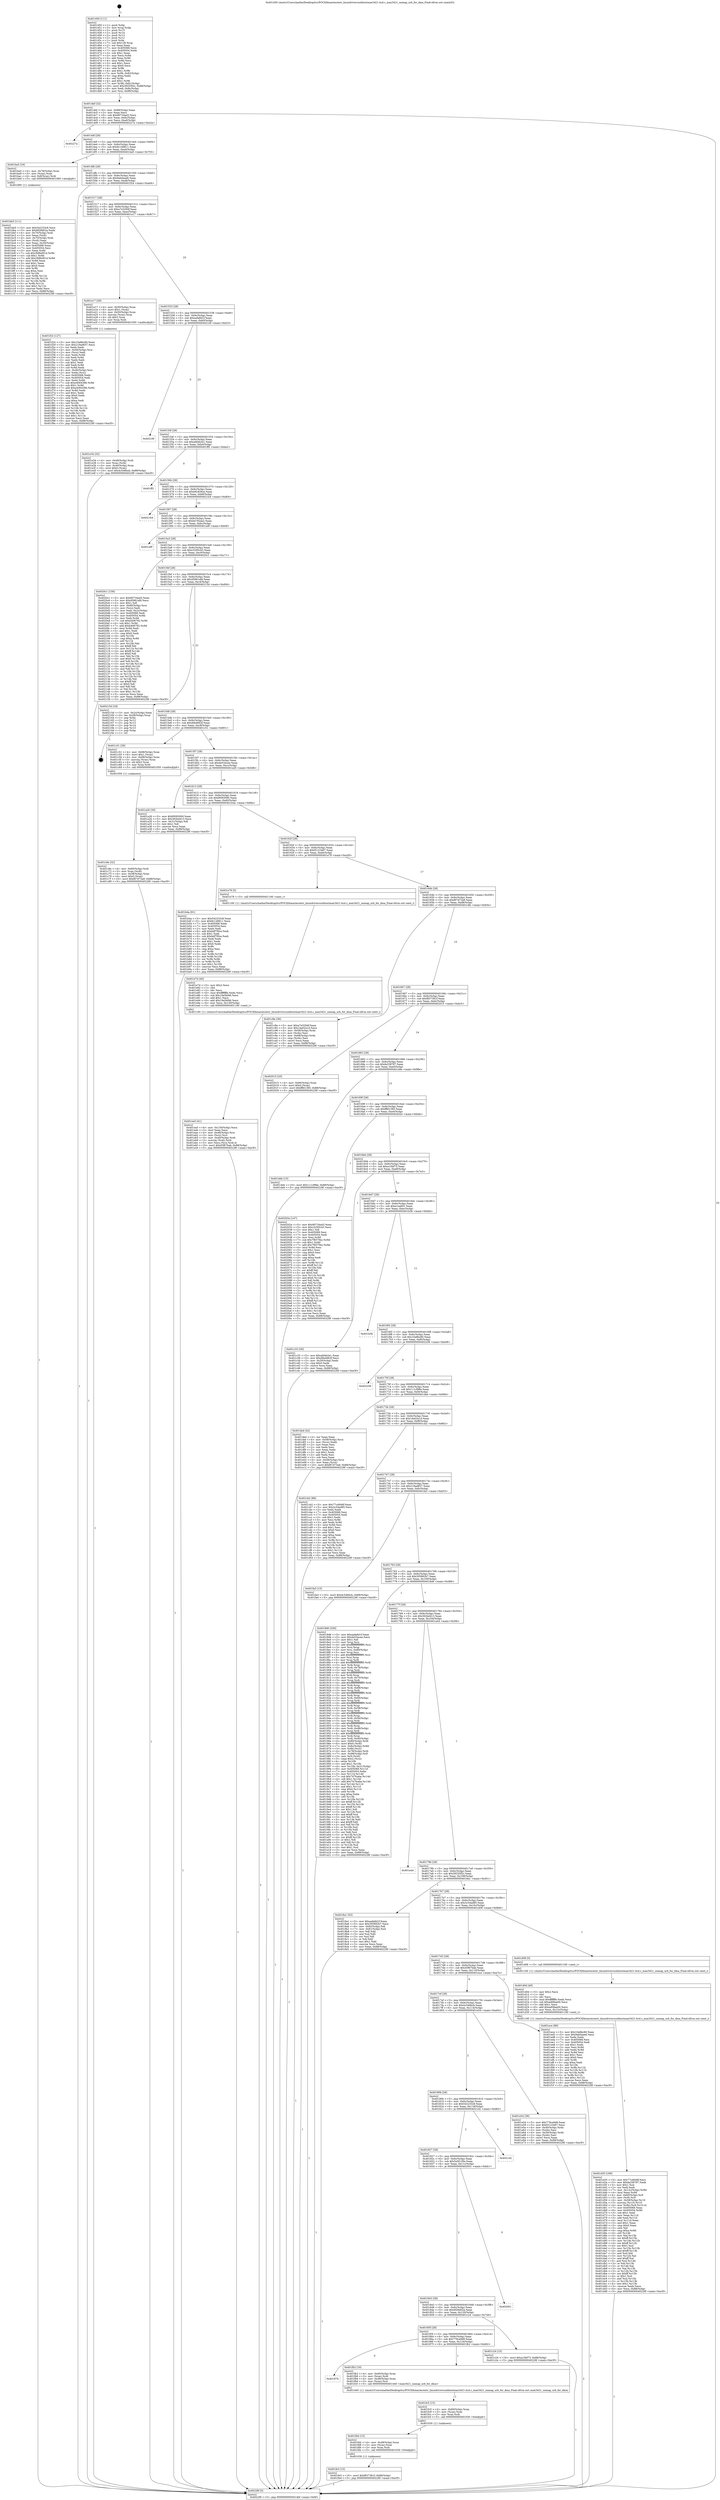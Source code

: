 digraph "0x401450" {
  label = "0x401450 (/mnt/c/Users/mathe/Desktop/tcc/POCII/binaries/extr_linuxdriversusbhostmax3421-hcd.c_max3421_unmap_urb_for_dma_Final-ollvm.out::main(0))"
  labelloc = "t"
  node[shape=record]

  Entry [label="",width=0.3,height=0.3,shape=circle,fillcolor=black,style=filled]
  "0x4014bf" [label="{
     0x4014bf [32]\l
     | [instrs]\l
     &nbsp;&nbsp;0x4014bf \<+6\>: mov -0x88(%rbp),%eax\l
     &nbsp;&nbsp;0x4014c5 \<+2\>: mov %eax,%ecx\l
     &nbsp;&nbsp;0x4014c7 \<+6\>: sub $0x80734ad3,%ecx\l
     &nbsp;&nbsp;0x4014cd \<+6\>: mov %eax,-0x9c(%rbp)\l
     &nbsp;&nbsp;0x4014d3 \<+6\>: mov %ecx,-0xa0(%rbp)\l
     &nbsp;&nbsp;0x4014d9 \<+6\>: je 000000000040227a \<main+0xe2a\>\l
  }"]
  "0x40227a" [label="{
     0x40227a\l
  }", style=dashed]
  "0x4014df" [label="{
     0x4014df [28]\l
     | [instrs]\l
     &nbsp;&nbsp;0x4014df \<+5\>: jmp 00000000004014e4 \<main+0x94\>\l
     &nbsp;&nbsp;0x4014e4 \<+6\>: mov -0x9c(%rbp),%eax\l
     &nbsp;&nbsp;0x4014ea \<+5\>: sub $0x8c148811,%eax\l
     &nbsp;&nbsp;0x4014ef \<+6\>: mov %eax,-0xa4(%rbp)\l
     &nbsp;&nbsp;0x4014f5 \<+6\>: je 0000000000401ba5 \<main+0x755\>\l
  }"]
  Exit [label="",width=0.3,height=0.3,shape=circle,fillcolor=black,style=filled,peripheries=2]
  "0x401ba5" [label="{
     0x401ba5 [16]\l
     | [instrs]\l
     &nbsp;&nbsp;0x401ba5 \<+4\>: mov -0x78(%rbp),%rax\l
     &nbsp;&nbsp;0x401ba9 \<+3\>: mov (%rax),%rax\l
     &nbsp;&nbsp;0x401bac \<+4\>: mov 0x8(%rax),%rdi\l
     &nbsp;&nbsp;0x401bb0 \<+5\>: call 0000000000401060 \<atoi@plt\>\l
     | [calls]\l
     &nbsp;&nbsp;0x401060 \{1\} (unknown)\l
  }"]
  "0x4014fb" [label="{
     0x4014fb [28]\l
     | [instrs]\l
     &nbsp;&nbsp;0x4014fb \<+5\>: jmp 0000000000401500 \<main+0xb0\>\l
     &nbsp;&nbsp;0x401500 \<+6\>: mov -0x9c(%rbp),%eax\l
     &nbsp;&nbsp;0x401506 \<+5\>: sub $0x9ab0aae6,%eax\l
     &nbsp;&nbsp;0x40150b \<+6\>: mov %eax,-0xa8(%rbp)\l
     &nbsp;&nbsp;0x401511 \<+6\>: je 0000000000401f24 \<main+0xad4\>\l
  }"]
  "0x401fe3" [label="{
     0x401fe3 [15]\l
     | [instrs]\l
     &nbsp;&nbsp;0x401fe3 \<+10\>: movl $0xf837381f,-0x88(%rbp)\l
     &nbsp;&nbsp;0x401fed \<+5\>: jmp 000000000040228f \<main+0xe3f\>\l
  }"]
  "0x401f24" [label="{
     0x401f24 [127]\l
     | [instrs]\l
     &nbsp;&nbsp;0x401f24 \<+5\>: mov $0x10a8bc80,%eax\l
     &nbsp;&nbsp;0x401f29 \<+5\>: mov $0x219ad657,%ecx\l
     &nbsp;&nbsp;0x401f2e \<+2\>: xor %edx,%edx\l
     &nbsp;&nbsp;0x401f30 \<+4\>: mov -0x40(%rbp),%rsi\l
     &nbsp;&nbsp;0x401f34 \<+2\>: mov (%rsi),%edi\l
     &nbsp;&nbsp;0x401f36 \<+3\>: mov %edx,%r8d\l
     &nbsp;&nbsp;0x401f39 \<+3\>: sub %edi,%r8d\l
     &nbsp;&nbsp;0x401f3c \<+2\>: mov %edx,%edi\l
     &nbsp;&nbsp;0x401f3e \<+3\>: sub $0x1,%edi\l
     &nbsp;&nbsp;0x401f41 \<+3\>: add %edi,%r8d\l
     &nbsp;&nbsp;0x401f44 \<+3\>: sub %r8d,%edx\l
     &nbsp;&nbsp;0x401f47 \<+4\>: mov -0x40(%rbp),%rsi\l
     &nbsp;&nbsp;0x401f4b \<+2\>: mov %edx,(%rsi)\l
     &nbsp;&nbsp;0x401f4d \<+7\>: mov 0x405068,%edx\l
     &nbsp;&nbsp;0x401f54 \<+7\>: mov 0x405054,%edi\l
     &nbsp;&nbsp;0x401f5b \<+3\>: mov %edx,%r8d\l
     &nbsp;&nbsp;0x401f5e \<+7\>: sub $0xe4064386,%r8d\l
     &nbsp;&nbsp;0x401f65 \<+4\>: sub $0x1,%r8d\l
     &nbsp;&nbsp;0x401f69 \<+7\>: add $0xe4064386,%r8d\l
     &nbsp;&nbsp;0x401f70 \<+4\>: imul %r8d,%edx\l
     &nbsp;&nbsp;0x401f74 \<+3\>: and $0x1,%edx\l
     &nbsp;&nbsp;0x401f77 \<+3\>: cmp $0x0,%edx\l
     &nbsp;&nbsp;0x401f7a \<+4\>: sete %r9b\l
     &nbsp;&nbsp;0x401f7e \<+3\>: cmp $0xa,%edi\l
     &nbsp;&nbsp;0x401f81 \<+4\>: setl %r10b\l
     &nbsp;&nbsp;0x401f85 \<+3\>: mov %r9b,%r11b\l
     &nbsp;&nbsp;0x401f88 \<+3\>: and %r10b,%r11b\l
     &nbsp;&nbsp;0x401f8b \<+3\>: xor %r10b,%r9b\l
     &nbsp;&nbsp;0x401f8e \<+3\>: or %r9b,%r11b\l
     &nbsp;&nbsp;0x401f91 \<+4\>: test $0x1,%r11b\l
     &nbsp;&nbsp;0x401f95 \<+3\>: cmovne %ecx,%eax\l
     &nbsp;&nbsp;0x401f98 \<+6\>: mov %eax,-0x88(%rbp)\l
     &nbsp;&nbsp;0x401f9e \<+5\>: jmp 000000000040228f \<main+0xe3f\>\l
  }"]
  "0x401517" [label="{
     0x401517 [28]\l
     | [instrs]\l
     &nbsp;&nbsp;0x401517 \<+5\>: jmp 000000000040151c \<main+0xcc\>\l
     &nbsp;&nbsp;0x40151c \<+6\>: mov -0x9c(%rbp),%eax\l
     &nbsp;&nbsp;0x401522 \<+5\>: sub $0xa7e3294f,%eax\l
     &nbsp;&nbsp;0x401527 \<+6\>: mov %eax,-0xac(%rbp)\l
     &nbsp;&nbsp;0x40152d \<+6\>: je 0000000000401e17 \<main+0x9c7\>\l
  }"]
  "0x401fd4" [label="{
     0x401fd4 [15]\l
     | [instrs]\l
     &nbsp;&nbsp;0x401fd4 \<+4\>: mov -0x48(%rbp),%rax\l
     &nbsp;&nbsp;0x401fd8 \<+3\>: mov (%rax),%rax\l
     &nbsp;&nbsp;0x401fdb \<+3\>: mov %rax,%rdi\l
     &nbsp;&nbsp;0x401fde \<+5\>: call 0000000000401030 \<free@plt\>\l
     | [calls]\l
     &nbsp;&nbsp;0x401030 \{1\} (unknown)\l
  }"]
  "0x401e17" [label="{
     0x401e17 [29]\l
     | [instrs]\l
     &nbsp;&nbsp;0x401e17 \<+4\>: mov -0x50(%rbp),%rax\l
     &nbsp;&nbsp;0x401e1b \<+6\>: movl $0x1,(%rax)\l
     &nbsp;&nbsp;0x401e21 \<+4\>: mov -0x50(%rbp),%rax\l
     &nbsp;&nbsp;0x401e25 \<+3\>: movslq (%rax),%rax\l
     &nbsp;&nbsp;0x401e28 \<+4\>: shl $0x2,%rax\l
     &nbsp;&nbsp;0x401e2c \<+3\>: mov %rax,%rdi\l
     &nbsp;&nbsp;0x401e2f \<+5\>: call 0000000000401050 \<malloc@plt\>\l
     | [calls]\l
     &nbsp;&nbsp;0x401050 \{1\} (unknown)\l
  }"]
  "0x401533" [label="{
     0x401533 [28]\l
     | [instrs]\l
     &nbsp;&nbsp;0x401533 \<+5\>: jmp 0000000000401538 \<main+0xe8\>\l
     &nbsp;&nbsp;0x401538 \<+6\>: mov -0x9c(%rbp),%eax\l
     &nbsp;&nbsp;0x40153e \<+5\>: sub $0xaafa8d1f,%eax\l
     &nbsp;&nbsp;0x401543 \<+6\>: mov %eax,-0xb0(%rbp)\l
     &nbsp;&nbsp;0x401549 \<+6\>: je 000000000040216f \<main+0xd1f\>\l
  }"]
  "0x401fc5" [label="{
     0x401fc5 [15]\l
     | [instrs]\l
     &nbsp;&nbsp;0x401fc5 \<+4\>: mov -0x60(%rbp),%rax\l
     &nbsp;&nbsp;0x401fc9 \<+3\>: mov (%rax),%rax\l
     &nbsp;&nbsp;0x401fcc \<+3\>: mov %rax,%rdi\l
     &nbsp;&nbsp;0x401fcf \<+5\>: call 0000000000401030 \<free@plt\>\l
     | [calls]\l
     &nbsp;&nbsp;0x401030 \{1\} (unknown)\l
  }"]
  "0x40216f" [label="{
     0x40216f\l
  }", style=dashed]
  "0x40154f" [label="{
     0x40154f [28]\l
     | [instrs]\l
     &nbsp;&nbsp;0x40154f \<+5\>: jmp 0000000000401554 \<main+0x104\>\l
     &nbsp;&nbsp;0x401554 \<+6\>: mov -0x9c(%rbp),%eax\l
     &nbsp;&nbsp;0x40155a \<+5\>: sub $0xafd4b2e1,%eax\l
     &nbsp;&nbsp;0x40155f \<+6\>: mov %eax,-0xb4(%rbp)\l
     &nbsp;&nbsp;0x401565 \<+6\>: je 0000000000401ff2 \<main+0xba2\>\l
  }"]
  "0x40187b" [label="{
     0x40187b\l
  }", style=dashed]
  "0x401ff2" [label="{
     0x401ff2\l
  }", style=dashed]
  "0x40156b" [label="{
     0x40156b [28]\l
     | [instrs]\l
     &nbsp;&nbsp;0x40156b \<+5\>: jmp 0000000000401570 \<main+0x120\>\l
     &nbsp;&nbsp;0x401570 \<+6\>: mov -0x9c(%rbp),%eax\l
     &nbsp;&nbsp;0x401576 \<+5\>: sub $0xb6c826ce,%eax\l
     &nbsp;&nbsp;0x40157b \<+6\>: mov %eax,-0xb8(%rbp)\l
     &nbsp;&nbsp;0x401581 \<+6\>: je 00000000004021b4 \<main+0xd64\>\l
  }"]
  "0x401fb2" [label="{
     0x401fb2 [19]\l
     | [instrs]\l
     &nbsp;&nbsp;0x401fb2 \<+4\>: mov -0x60(%rbp),%rax\l
     &nbsp;&nbsp;0x401fb6 \<+3\>: mov (%rax),%rdi\l
     &nbsp;&nbsp;0x401fb9 \<+4\>: mov -0x48(%rbp),%rax\l
     &nbsp;&nbsp;0x401fbd \<+3\>: mov (%rax),%rsi\l
     &nbsp;&nbsp;0x401fc0 \<+5\>: call 0000000000401440 \<max3421_unmap_urb_for_dma\>\l
     | [calls]\l
     &nbsp;&nbsp;0x401440 \{1\} (/mnt/c/Users/mathe/Desktop/tcc/POCII/binaries/extr_linuxdriversusbhostmax3421-hcd.c_max3421_unmap_urb_for_dma_Final-ollvm.out::max3421_unmap_urb_for_dma)\l
  }"]
  "0x4021b4" [label="{
     0x4021b4\l
  }", style=dashed]
  "0x401587" [label="{
     0x401587 [28]\l
     | [instrs]\l
     &nbsp;&nbsp;0x401587 \<+5\>: jmp 000000000040158c \<main+0x13c\>\l
     &nbsp;&nbsp;0x40158c \<+6\>: mov -0x9c(%rbp),%eax\l
     &nbsp;&nbsp;0x401592 \<+5\>: sub $0xbe792ae2,%eax\l
     &nbsp;&nbsp;0x401597 \<+6\>: mov %eax,-0xbc(%rbp)\l
     &nbsp;&nbsp;0x40159d \<+6\>: je 0000000000401a9f \<main+0x64f\>\l
  }"]
  "0x401ea5" [label="{
     0x401ea5 [41]\l
     | [instrs]\l
     &nbsp;&nbsp;0x401ea5 \<+6\>: mov -0x130(%rbp),%ecx\l
     &nbsp;&nbsp;0x401eab \<+3\>: imul %eax,%ecx\l
     &nbsp;&nbsp;0x401eae \<+4\>: mov -0x48(%rbp),%rsi\l
     &nbsp;&nbsp;0x401eb2 \<+3\>: mov (%rsi),%rsi\l
     &nbsp;&nbsp;0x401eb5 \<+4\>: mov -0x40(%rbp),%rdi\l
     &nbsp;&nbsp;0x401eb9 \<+3\>: movslq (%rdi),%rdi\l
     &nbsp;&nbsp;0x401ebc \<+3\>: mov %ecx,(%rsi,%rdi,4)\l
     &nbsp;&nbsp;0x401ebf \<+10\>: movl $0x45f67bab,-0x88(%rbp)\l
     &nbsp;&nbsp;0x401ec9 \<+5\>: jmp 000000000040228f \<main+0xe3f\>\l
  }"]
  "0x401a9f" [label="{
     0x401a9f\l
  }", style=dashed]
  "0x4015a3" [label="{
     0x4015a3 [28]\l
     | [instrs]\l
     &nbsp;&nbsp;0x4015a3 \<+5\>: jmp 00000000004015a8 \<main+0x158\>\l
     &nbsp;&nbsp;0x4015a8 \<+6\>: mov -0x9c(%rbp),%eax\l
     &nbsp;&nbsp;0x4015ae \<+5\>: sub $0xc5295c43,%eax\l
     &nbsp;&nbsp;0x4015b3 \<+6\>: mov %eax,-0xc0(%rbp)\l
     &nbsp;&nbsp;0x4015b9 \<+6\>: je 00000000004020c1 \<main+0xc71\>\l
  }"]
  "0x401e7d" [label="{
     0x401e7d [40]\l
     | [instrs]\l
     &nbsp;&nbsp;0x401e7d \<+5\>: mov $0x2,%ecx\l
     &nbsp;&nbsp;0x401e82 \<+1\>: cltd\l
     &nbsp;&nbsp;0x401e83 \<+2\>: idiv %ecx\l
     &nbsp;&nbsp;0x401e85 \<+6\>: imul $0xfffffffe,%edx,%ecx\l
     &nbsp;&nbsp;0x401e8b \<+6\>: sub $0x19a5bf46,%ecx\l
     &nbsp;&nbsp;0x401e91 \<+3\>: add $0x1,%ecx\l
     &nbsp;&nbsp;0x401e94 \<+6\>: add $0x19a5bf46,%ecx\l
     &nbsp;&nbsp;0x401e9a \<+6\>: mov %ecx,-0x130(%rbp)\l
     &nbsp;&nbsp;0x401ea0 \<+5\>: call 0000000000401160 \<next_i\>\l
     | [calls]\l
     &nbsp;&nbsp;0x401160 \{1\} (/mnt/c/Users/mathe/Desktop/tcc/POCII/binaries/extr_linuxdriversusbhostmax3421-hcd.c_max3421_unmap_urb_for_dma_Final-ollvm.out::next_i)\l
  }"]
  "0x4020c1" [label="{
     0x4020c1 [156]\l
     | [instrs]\l
     &nbsp;&nbsp;0x4020c1 \<+5\>: mov $0x80734ad3,%eax\l
     &nbsp;&nbsp;0x4020c6 \<+5\>: mov $0xd5961afd,%ecx\l
     &nbsp;&nbsp;0x4020cb \<+2\>: mov $0x1,%dl\l
     &nbsp;&nbsp;0x4020cd \<+4\>: mov -0x80(%rbp),%rsi\l
     &nbsp;&nbsp;0x4020d1 \<+2\>: mov (%rsi),%edi\l
     &nbsp;&nbsp;0x4020d3 \<+3\>: mov %edi,-0x2c(%rbp)\l
     &nbsp;&nbsp;0x4020d6 \<+7\>: mov 0x405068,%edi\l
     &nbsp;&nbsp;0x4020dd \<+8\>: mov 0x405054,%r8d\l
     &nbsp;&nbsp;0x4020e5 \<+3\>: mov %edi,%r9d\l
     &nbsp;&nbsp;0x4020e8 \<+7\>: sub $0xb406792,%r9d\l
     &nbsp;&nbsp;0x4020ef \<+4\>: sub $0x1,%r9d\l
     &nbsp;&nbsp;0x4020f3 \<+7\>: add $0xb406792,%r9d\l
     &nbsp;&nbsp;0x4020fa \<+4\>: imul %r9d,%edi\l
     &nbsp;&nbsp;0x4020fe \<+3\>: and $0x1,%edi\l
     &nbsp;&nbsp;0x402101 \<+3\>: cmp $0x0,%edi\l
     &nbsp;&nbsp;0x402104 \<+4\>: sete %r10b\l
     &nbsp;&nbsp;0x402108 \<+4\>: cmp $0xa,%r8d\l
     &nbsp;&nbsp;0x40210c \<+4\>: setl %r11b\l
     &nbsp;&nbsp;0x402110 \<+3\>: mov %r10b,%bl\l
     &nbsp;&nbsp;0x402113 \<+3\>: xor $0xff,%bl\l
     &nbsp;&nbsp;0x402116 \<+3\>: mov %r11b,%r14b\l
     &nbsp;&nbsp;0x402119 \<+4\>: xor $0xff,%r14b\l
     &nbsp;&nbsp;0x40211d \<+3\>: xor $0x0,%dl\l
     &nbsp;&nbsp;0x402120 \<+3\>: mov %bl,%r15b\l
     &nbsp;&nbsp;0x402123 \<+4\>: and $0x0,%r15b\l
     &nbsp;&nbsp;0x402127 \<+3\>: and %dl,%r10b\l
     &nbsp;&nbsp;0x40212a \<+3\>: mov %r14b,%r12b\l
     &nbsp;&nbsp;0x40212d \<+4\>: and $0x0,%r12b\l
     &nbsp;&nbsp;0x402131 \<+3\>: and %dl,%r11b\l
     &nbsp;&nbsp;0x402134 \<+3\>: or %r10b,%r15b\l
     &nbsp;&nbsp;0x402137 \<+3\>: or %r11b,%r12b\l
     &nbsp;&nbsp;0x40213a \<+3\>: xor %r12b,%r15b\l
     &nbsp;&nbsp;0x40213d \<+3\>: or %r14b,%bl\l
     &nbsp;&nbsp;0x402140 \<+3\>: xor $0xff,%bl\l
     &nbsp;&nbsp;0x402143 \<+3\>: or $0x0,%dl\l
     &nbsp;&nbsp;0x402146 \<+2\>: and %dl,%bl\l
     &nbsp;&nbsp;0x402148 \<+3\>: or %bl,%r15b\l
     &nbsp;&nbsp;0x40214b \<+4\>: test $0x1,%r15b\l
     &nbsp;&nbsp;0x40214f \<+3\>: cmovne %ecx,%eax\l
     &nbsp;&nbsp;0x402152 \<+6\>: mov %eax,-0x88(%rbp)\l
     &nbsp;&nbsp;0x402158 \<+5\>: jmp 000000000040228f \<main+0xe3f\>\l
  }"]
  "0x4015bf" [label="{
     0x4015bf [28]\l
     | [instrs]\l
     &nbsp;&nbsp;0x4015bf \<+5\>: jmp 00000000004015c4 \<main+0x174\>\l
     &nbsp;&nbsp;0x4015c4 \<+6\>: mov -0x9c(%rbp),%eax\l
     &nbsp;&nbsp;0x4015ca \<+5\>: sub $0xd5961afd,%eax\l
     &nbsp;&nbsp;0x4015cf \<+6\>: mov %eax,-0xc4(%rbp)\l
     &nbsp;&nbsp;0x4015d5 \<+6\>: je 000000000040215d \<main+0xd0d\>\l
  }"]
  "0x401e34" [label="{
     0x401e34 [32]\l
     | [instrs]\l
     &nbsp;&nbsp;0x401e34 \<+4\>: mov -0x48(%rbp),%rdi\l
     &nbsp;&nbsp;0x401e38 \<+3\>: mov %rax,(%rdi)\l
     &nbsp;&nbsp;0x401e3b \<+4\>: mov -0x40(%rbp),%rax\l
     &nbsp;&nbsp;0x401e3f \<+6\>: movl $0x0,(%rax)\l
     &nbsp;&nbsp;0x401e45 \<+10\>: movl $0x4c546bcb,-0x88(%rbp)\l
     &nbsp;&nbsp;0x401e4f \<+5\>: jmp 000000000040228f \<main+0xe3f\>\l
  }"]
  "0x40215d" [label="{
     0x40215d [18]\l
     | [instrs]\l
     &nbsp;&nbsp;0x40215d \<+3\>: mov -0x2c(%rbp),%eax\l
     &nbsp;&nbsp;0x402160 \<+4\>: lea -0x28(%rbp),%rsp\l
     &nbsp;&nbsp;0x402164 \<+1\>: pop %rbx\l
     &nbsp;&nbsp;0x402165 \<+2\>: pop %r12\l
     &nbsp;&nbsp;0x402167 \<+2\>: pop %r13\l
     &nbsp;&nbsp;0x402169 \<+2\>: pop %r14\l
     &nbsp;&nbsp;0x40216b \<+2\>: pop %r15\l
     &nbsp;&nbsp;0x40216d \<+1\>: pop %rbp\l
     &nbsp;&nbsp;0x40216e \<+1\>: ret\l
  }"]
  "0x4015db" [label="{
     0x4015db [28]\l
     | [instrs]\l
     &nbsp;&nbsp;0x4015db \<+5\>: jmp 00000000004015e0 \<main+0x190\>\l
     &nbsp;&nbsp;0x4015e0 \<+6\>: mov -0x9c(%rbp),%eax\l
     &nbsp;&nbsp;0x4015e6 \<+5\>: sub $0xd9e4662f,%eax\l
     &nbsp;&nbsp;0x4015eb \<+6\>: mov %eax,-0xc8(%rbp)\l
     &nbsp;&nbsp;0x4015f1 \<+6\>: je 0000000000401c51 \<main+0x801\>\l
  }"]
  "0x401d35" [label="{
     0x401d35 [169]\l
     | [instrs]\l
     &nbsp;&nbsp;0x401d35 \<+5\>: mov $0x77cd948f,%ecx\l
     &nbsp;&nbsp;0x401d3a \<+5\>: mov $0xfa258787,%edx\l
     &nbsp;&nbsp;0x401d3f \<+3\>: mov $0x1,%sil\l
     &nbsp;&nbsp;0x401d42 \<+2\>: xor %edi,%edi\l
     &nbsp;&nbsp;0x401d44 \<+7\>: mov -0x12c(%rbp),%r8d\l
     &nbsp;&nbsp;0x401d4b \<+4\>: imul %eax,%r8d\l
     &nbsp;&nbsp;0x401d4f \<+4\>: mov -0x60(%rbp),%r9\l
     &nbsp;&nbsp;0x401d53 \<+3\>: mov (%r9),%r9\l
     &nbsp;&nbsp;0x401d56 \<+4\>: mov -0x58(%rbp),%r10\l
     &nbsp;&nbsp;0x401d5a \<+3\>: movslq (%r10),%r10\l
     &nbsp;&nbsp;0x401d5d \<+4\>: mov %r8d,(%r9,%r10,4)\l
     &nbsp;&nbsp;0x401d61 \<+7\>: mov 0x405068,%eax\l
     &nbsp;&nbsp;0x401d68 \<+8\>: mov 0x405054,%r8d\l
     &nbsp;&nbsp;0x401d70 \<+3\>: sub $0x1,%edi\l
     &nbsp;&nbsp;0x401d73 \<+3\>: mov %eax,%r11d\l
     &nbsp;&nbsp;0x401d76 \<+3\>: add %edi,%r11d\l
     &nbsp;&nbsp;0x401d79 \<+4\>: imul %r11d,%eax\l
     &nbsp;&nbsp;0x401d7d \<+3\>: and $0x1,%eax\l
     &nbsp;&nbsp;0x401d80 \<+3\>: cmp $0x0,%eax\l
     &nbsp;&nbsp;0x401d83 \<+3\>: sete %bl\l
     &nbsp;&nbsp;0x401d86 \<+4\>: cmp $0xa,%r8d\l
     &nbsp;&nbsp;0x401d8a \<+4\>: setl %r14b\l
     &nbsp;&nbsp;0x401d8e \<+3\>: mov %bl,%r15b\l
     &nbsp;&nbsp;0x401d91 \<+4\>: xor $0xff,%r15b\l
     &nbsp;&nbsp;0x401d95 \<+3\>: mov %r14b,%r12b\l
     &nbsp;&nbsp;0x401d98 \<+4\>: xor $0xff,%r12b\l
     &nbsp;&nbsp;0x401d9c \<+4\>: xor $0x1,%sil\l
     &nbsp;&nbsp;0x401da0 \<+3\>: mov %r15b,%r13b\l
     &nbsp;&nbsp;0x401da3 \<+4\>: and $0xff,%r13b\l
     &nbsp;&nbsp;0x401da7 \<+3\>: and %sil,%bl\l
     &nbsp;&nbsp;0x401daa \<+3\>: mov %r12b,%al\l
     &nbsp;&nbsp;0x401dad \<+2\>: and $0xff,%al\l
     &nbsp;&nbsp;0x401daf \<+3\>: and %sil,%r14b\l
     &nbsp;&nbsp;0x401db2 \<+3\>: or %bl,%r13b\l
     &nbsp;&nbsp;0x401db5 \<+3\>: or %r14b,%al\l
     &nbsp;&nbsp;0x401db8 \<+3\>: xor %al,%r13b\l
     &nbsp;&nbsp;0x401dbb \<+3\>: or %r12b,%r15b\l
     &nbsp;&nbsp;0x401dbe \<+4\>: xor $0xff,%r15b\l
     &nbsp;&nbsp;0x401dc2 \<+4\>: or $0x1,%sil\l
     &nbsp;&nbsp;0x401dc6 \<+3\>: and %sil,%r15b\l
     &nbsp;&nbsp;0x401dc9 \<+3\>: or %r15b,%r13b\l
     &nbsp;&nbsp;0x401dcc \<+4\>: test $0x1,%r13b\l
     &nbsp;&nbsp;0x401dd0 \<+3\>: cmovne %edx,%ecx\l
     &nbsp;&nbsp;0x401dd3 \<+6\>: mov %ecx,-0x88(%rbp)\l
     &nbsp;&nbsp;0x401dd9 \<+5\>: jmp 000000000040228f \<main+0xe3f\>\l
  }"]
  "0x401c51" [label="{
     0x401c51 [29]\l
     | [instrs]\l
     &nbsp;&nbsp;0x401c51 \<+4\>: mov -0x68(%rbp),%rax\l
     &nbsp;&nbsp;0x401c55 \<+6\>: movl $0x1,(%rax)\l
     &nbsp;&nbsp;0x401c5b \<+4\>: mov -0x68(%rbp),%rax\l
     &nbsp;&nbsp;0x401c5f \<+3\>: movslq (%rax),%rax\l
     &nbsp;&nbsp;0x401c62 \<+4\>: shl $0x2,%rax\l
     &nbsp;&nbsp;0x401c66 \<+3\>: mov %rax,%rdi\l
     &nbsp;&nbsp;0x401c69 \<+5\>: call 0000000000401050 \<malloc@plt\>\l
     | [calls]\l
     &nbsp;&nbsp;0x401050 \{1\} (unknown)\l
  }"]
  "0x4015f7" [label="{
     0x4015f7 [28]\l
     | [instrs]\l
     &nbsp;&nbsp;0x4015f7 \<+5\>: jmp 00000000004015fc \<main+0x1ac\>\l
     &nbsp;&nbsp;0x4015fc \<+6\>: mov -0x9c(%rbp),%eax\l
     &nbsp;&nbsp;0x401602 \<+5\>: sub $0xde53acee,%eax\l
     &nbsp;&nbsp;0x401607 \<+6\>: mov %eax,-0xcc(%rbp)\l
     &nbsp;&nbsp;0x40160d \<+6\>: je 0000000000401a26 \<main+0x5d6\>\l
  }"]
  "0x401d0d" [label="{
     0x401d0d [40]\l
     | [instrs]\l
     &nbsp;&nbsp;0x401d0d \<+5\>: mov $0x2,%ecx\l
     &nbsp;&nbsp;0x401d12 \<+1\>: cltd\l
     &nbsp;&nbsp;0x401d13 \<+2\>: idiv %ecx\l
     &nbsp;&nbsp;0x401d15 \<+6\>: imul $0xfffffffe,%edx,%ecx\l
     &nbsp;&nbsp;0x401d1b \<+6\>: sub $0xad08aa00,%ecx\l
     &nbsp;&nbsp;0x401d21 \<+3\>: add $0x1,%ecx\l
     &nbsp;&nbsp;0x401d24 \<+6\>: add $0xad08aa00,%ecx\l
     &nbsp;&nbsp;0x401d2a \<+6\>: mov %ecx,-0x12c(%rbp)\l
     &nbsp;&nbsp;0x401d30 \<+5\>: call 0000000000401160 \<next_i\>\l
     | [calls]\l
     &nbsp;&nbsp;0x401160 \{1\} (/mnt/c/Users/mathe/Desktop/tcc/POCII/binaries/extr_linuxdriversusbhostmax3421-hcd.c_max3421_unmap_urb_for_dma_Final-ollvm.out::next_i)\l
  }"]
  "0x401a26" [label="{
     0x401a26 [30]\l
     | [instrs]\l
     &nbsp;&nbsp;0x401a26 \<+5\>: mov $0xf0093000,%eax\l
     &nbsp;&nbsp;0x401a2b \<+5\>: mov $0x362bd413,%ecx\l
     &nbsp;&nbsp;0x401a30 \<+3\>: mov -0x31(%rbp),%dl\l
     &nbsp;&nbsp;0x401a33 \<+3\>: test $0x1,%dl\l
     &nbsp;&nbsp;0x401a36 \<+3\>: cmovne %ecx,%eax\l
     &nbsp;&nbsp;0x401a39 \<+6\>: mov %eax,-0x88(%rbp)\l
     &nbsp;&nbsp;0x401a3f \<+5\>: jmp 000000000040228f \<main+0xe3f\>\l
  }"]
  "0x401613" [label="{
     0x401613 [28]\l
     | [instrs]\l
     &nbsp;&nbsp;0x401613 \<+5\>: jmp 0000000000401618 \<main+0x1c8\>\l
     &nbsp;&nbsp;0x401618 \<+6\>: mov -0x9c(%rbp),%eax\l
     &nbsp;&nbsp;0x40161e \<+5\>: sub $0xf0093000,%eax\l
     &nbsp;&nbsp;0x401623 \<+6\>: mov %eax,-0xd0(%rbp)\l
     &nbsp;&nbsp;0x401629 \<+6\>: je 0000000000401b4a \<main+0x6fa\>\l
  }"]
  "0x401c6e" [label="{
     0x401c6e [32]\l
     | [instrs]\l
     &nbsp;&nbsp;0x401c6e \<+4\>: mov -0x60(%rbp),%rdi\l
     &nbsp;&nbsp;0x401c72 \<+3\>: mov %rax,(%rdi)\l
     &nbsp;&nbsp;0x401c75 \<+4\>: mov -0x58(%rbp),%rax\l
     &nbsp;&nbsp;0x401c79 \<+6\>: movl $0x0,(%rax)\l
     &nbsp;&nbsp;0x401c7f \<+10\>: movl $0xf67d73a9,-0x88(%rbp)\l
     &nbsp;&nbsp;0x401c89 \<+5\>: jmp 000000000040228f \<main+0xe3f\>\l
  }"]
  "0x401b4a" [label="{
     0x401b4a [91]\l
     | [instrs]\l
     &nbsp;&nbsp;0x401b4a \<+5\>: mov $0x542233c8,%eax\l
     &nbsp;&nbsp;0x401b4f \<+5\>: mov $0x8c148811,%ecx\l
     &nbsp;&nbsp;0x401b54 \<+7\>: mov 0x405068,%edx\l
     &nbsp;&nbsp;0x401b5b \<+7\>: mov 0x405054,%esi\l
     &nbsp;&nbsp;0x401b62 \<+2\>: mov %edx,%edi\l
     &nbsp;&nbsp;0x401b64 \<+6\>: add $0xbdf7f0ce,%edi\l
     &nbsp;&nbsp;0x401b6a \<+3\>: sub $0x1,%edi\l
     &nbsp;&nbsp;0x401b6d \<+6\>: sub $0xbdf7f0ce,%edi\l
     &nbsp;&nbsp;0x401b73 \<+3\>: imul %edi,%edx\l
     &nbsp;&nbsp;0x401b76 \<+3\>: and $0x1,%edx\l
     &nbsp;&nbsp;0x401b79 \<+3\>: cmp $0x0,%edx\l
     &nbsp;&nbsp;0x401b7c \<+4\>: sete %r8b\l
     &nbsp;&nbsp;0x401b80 \<+3\>: cmp $0xa,%esi\l
     &nbsp;&nbsp;0x401b83 \<+4\>: setl %r9b\l
     &nbsp;&nbsp;0x401b87 \<+3\>: mov %r8b,%r10b\l
     &nbsp;&nbsp;0x401b8a \<+3\>: and %r9b,%r10b\l
     &nbsp;&nbsp;0x401b8d \<+3\>: xor %r9b,%r8b\l
     &nbsp;&nbsp;0x401b90 \<+3\>: or %r8b,%r10b\l
     &nbsp;&nbsp;0x401b93 \<+4\>: test $0x1,%r10b\l
     &nbsp;&nbsp;0x401b97 \<+3\>: cmovne %ecx,%eax\l
     &nbsp;&nbsp;0x401b9a \<+6\>: mov %eax,-0x88(%rbp)\l
     &nbsp;&nbsp;0x401ba0 \<+5\>: jmp 000000000040228f \<main+0xe3f\>\l
  }"]
  "0x40162f" [label="{
     0x40162f [28]\l
     | [instrs]\l
     &nbsp;&nbsp;0x40162f \<+5\>: jmp 0000000000401634 \<main+0x1e4\>\l
     &nbsp;&nbsp;0x401634 \<+6\>: mov -0x9c(%rbp),%eax\l
     &nbsp;&nbsp;0x40163a \<+5\>: sub $0xf3123487,%eax\l
     &nbsp;&nbsp;0x40163f \<+6\>: mov %eax,-0xd4(%rbp)\l
     &nbsp;&nbsp;0x401645 \<+6\>: je 0000000000401e78 \<main+0xa28\>\l
  }"]
  "0x40185f" [label="{
     0x40185f [28]\l
     | [instrs]\l
     &nbsp;&nbsp;0x40185f \<+5\>: jmp 0000000000401864 \<main+0x414\>\l
     &nbsp;&nbsp;0x401864 \<+6\>: mov -0x9c(%rbp),%eax\l
     &nbsp;&nbsp;0x40186a \<+5\>: sub $0x779ce9d9,%eax\l
     &nbsp;&nbsp;0x40186f \<+6\>: mov %eax,-0x124(%rbp)\l
     &nbsp;&nbsp;0x401875 \<+6\>: je 0000000000401fb2 \<main+0xb62\>\l
  }"]
  "0x401e78" [label="{
     0x401e78 [5]\l
     | [instrs]\l
     &nbsp;&nbsp;0x401e78 \<+5\>: call 0000000000401160 \<next_i\>\l
     | [calls]\l
     &nbsp;&nbsp;0x401160 \{1\} (/mnt/c/Users/mathe/Desktop/tcc/POCII/binaries/extr_linuxdriversusbhostmax3421-hcd.c_max3421_unmap_urb_for_dma_Final-ollvm.out::next_i)\l
  }"]
  "0x40164b" [label="{
     0x40164b [28]\l
     | [instrs]\l
     &nbsp;&nbsp;0x40164b \<+5\>: jmp 0000000000401650 \<main+0x200\>\l
     &nbsp;&nbsp;0x401650 \<+6\>: mov -0x9c(%rbp),%eax\l
     &nbsp;&nbsp;0x401656 \<+5\>: sub $0xf67d73a9,%eax\l
     &nbsp;&nbsp;0x40165b \<+6\>: mov %eax,-0xd8(%rbp)\l
     &nbsp;&nbsp;0x401661 \<+6\>: je 0000000000401c8e \<main+0x83e\>\l
  }"]
  "0x401c24" [label="{
     0x401c24 [15]\l
     | [instrs]\l
     &nbsp;&nbsp;0x401c24 \<+10\>: movl $0xa10bf73,-0x88(%rbp)\l
     &nbsp;&nbsp;0x401c2e \<+5\>: jmp 000000000040228f \<main+0xe3f\>\l
  }"]
  "0x401c8e" [label="{
     0x401c8e [36]\l
     | [instrs]\l
     &nbsp;&nbsp;0x401c8e \<+5\>: mov $0xa7e3294f,%eax\l
     &nbsp;&nbsp;0x401c93 \<+5\>: mov $0x1da02e1d,%ecx\l
     &nbsp;&nbsp;0x401c98 \<+4\>: mov -0x58(%rbp),%rdx\l
     &nbsp;&nbsp;0x401c9c \<+2\>: mov (%rdx),%esi\l
     &nbsp;&nbsp;0x401c9e \<+4\>: mov -0x68(%rbp),%rdx\l
     &nbsp;&nbsp;0x401ca2 \<+2\>: cmp (%rdx),%esi\l
     &nbsp;&nbsp;0x401ca4 \<+3\>: cmovl %ecx,%eax\l
     &nbsp;&nbsp;0x401ca7 \<+6\>: mov %eax,-0x88(%rbp)\l
     &nbsp;&nbsp;0x401cad \<+5\>: jmp 000000000040228f \<main+0xe3f\>\l
  }"]
  "0x401667" [label="{
     0x401667 [28]\l
     | [instrs]\l
     &nbsp;&nbsp;0x401667 \<+5\>: jmp 000000000040166c \<main+0x21c\>\l
     &nbsp;&nbsp;0x40166c \<+6\>: mov -0x9c(%rbp),%eax\l
     &nbsp;&nbsp;0x401672 \<+5\>: sub $0xf837381f,%eax\l
     &nbsp;&nbsp;0x401677 \<+6\>: mov %eax,-0xdc(%rbp)\l
     &nbsp;&nbsp;0x40167d \<+6\>: je 0000000000402015 \<main+0xbc5\>\l
  }"]
  "0x401843" [label="{
     0x401843 [28]\l
     | [instrs]\l
     &nbsp;&nbsp;0x401843 \<+5\>: jmp 0000000000401848 \<main+0x3f8\>\l
     &nbsp;&nbsp;0x401848 \<+6\>: mov -0x9c(%rbp),%eax\l
     &nbsp;&nbsp;0x40184e \<+5\>: sub $0x6f28d02a,%eax\l
     &nbsp;&nbsp;0x401853 \<+6\>: mov %eax,-0x120(%rbp)\l
     &nbsp;&nbsp;0x401859 \<+6\>: je 0000000000401c24 \<main+0x7d4\>\l
  }"]
  "0x402015" [label="{
     0x402015 [25]\l
     | [instrs]\l
     &nbsp;&nbsp;0x402015 \<+4\>: mov -0x80(%rbp),%rax\l
     &nbsp;&nbsp;0x402019 \<+6\>: movl $0x0,(%rax)\l
     &nbsp;&nbsp;0x40201f \<+10\>: movl $0xfffd1385,-0x88(%rbp)\l
     &nbsp;&nbsp;0x402029 \<+5\>: jmp 000000000040228f \<main+0xe3f\>\l
  }"]
  "0x401683" [label="{
     0x401683 [28]\l
     | [instrs]\l
     &nbsp;&nbsp;0x401683 \<+5\>: jmp 0000000000401688 \<main+0x238\>\l
     &nbsp;&nbsp;0x401688 \<+6\>: mov -0x9c(%rbp),%eax\l
     &nbsp;&nbsp;0x40168e \<+5\>: sub $0xfa258787,%eax\l
     &nbsp;&nbsp;0x401693 \<+6\>: mov %eax,-0xe0(%rbp)\l
     &nbsp;&nbsp;0x401699 \<+6\>: je 0000000000401dde \<main+0x98e\>\l
  }"]
  "0x402001" [label="{
     0x402001\l
  }", style=dashed]
  "0x401dde" [label="{
     0x401dde [15]\l
     | [instrs]\l
     &nbsp;&nbsp;0x401dde \<+10\>: movl $0x111cf98e,-0x88(%rbp)\l
     &nbsp;&nbsp;0x401de8 \<+5\>: jmp 000000000040228f \<main+0xe3f\>\l
  }"]
  "0x40169f" [label="{
     0x40169f [28]\l
     | [instrs]\l
     &nbsp;&nbsp;0x40169f \<+5\>: jmp 00000000004016a4 \<main+0x254\>\l
     &nbsp;&nbsp;0x4016a4 \<+6\>: mov -0x9c(%rbp),%eax\l
     &nbsp;&nbsp;0x4016aa \<+5\>: sub $0xfffd1385,%eax\l
     &nbsp;&nbsp;0x4016af \<+6\>: mov %eax,-0xe4(%rbp)\l
     &nbsp;&nbsp;0x4016b5 \<+6\>: je 000000000040202e \<main+0xbde\>\l
  }"]
  "0x401827" [label="{
     0x401827 [28]\l
     | [instrs]\l
     &nbsp;&nbsp;0x401827 \<+5\>: jmp 000000000040182c \<main+0x3dc\>\l
     &nbsp;&nbsp;0x40182c \<+6\>: mov -0x9c(%rbp),%eax\l
     &nbsp;&nbsp;0x401832 \<+5\>: sub $0x5a5f129a,%eax\l
     &nbsp;&nbsp;0x401837 \<+6\>: mov %eax,-0x11c(%rbp)\l
     &nbsp;&nbsp;0x40183d \<+6\>: je 0000000000402001 \<main+0xbb1\>\l
  }"]
  "0x40202e" [label="{
     0x40202e [147]\l
     | [instrs]\l
     &nbsp;&nbsp;0x40202e \<+5\>: mov $0x80734ad3,%eax\l
     &nbsp;&nbsp;0x402033 \<+5\>: mov $0xc5295c43,%ecx\l
     &nbsp;&nbsp;0x402038 \<+2\>: mov $0x1,%dl\l
     &nbsp;&nbsp;0x40203a \<+7\>: mov 0x405068,%esi\l
     &nbsp;&nbsp;0x402041 \<+7\>: mov 0x405054,%edi\l
     &nbsp;&nbsp;0x402048 \<+3\>: mov %esi,%r8d\l
     &nbsp;&nbsp;0x40204b \<+7\>: sub $0x7f9379ec,%r8d\l
     &nbsp;&nbsp;0x402052 \<+4\>: sub $0x1,%r8d\l
     &nbsp;&nbsp;0x402056 \<+7\>: add $0x7f9379ec,%r8d\l
     &nbsp;&nbsp;0x40205d \<+4\>: imul %r8d,%esi\l
     &nbsp;&nbsp;0x402061 \<+3\>: and $0x1,%esi\l
     &nbsp;&nbsp;0x402064 \<+3\>: cmp $0x0,%esi\l
     &nbsp;&nbsp;0x402067 \<+4\>: sete %r9b\l
     &nbsp;&nbsp;0x40206b \<+3\>: cmp $0xa,%edi\l
     &nbsp;&nbsp;0x40206e \<+4\>: setl %r10b\l
     &nbsp;&nbsp;0x402072 \<+3\>: mov %r9b,%r11b\l
     &nbsp;&nbsp;0x402075 \<+4\>: xor $0xff,%r11b\l
     &nbsp;&nbsp;0x402079 \<+3\>: mov %r10b,%bl\l
     &nbsp;&nbsp;0x40207c \<+3\>: xor $0xff,%bl\l
     &nbsp;&nbsp;0x40207f \<+3\>: xor $0x0,%dl\l
     &nbsp;&nbsp;0x402082 \<+3\>: mov %r11b,%r14b\l
     &nbsp;&nbsp;0x402085 \<+4\>: and $0x0,%r14b\l
     &nbsp;&nbsp;0x402089 \<+3\>: and %dl,%r9b\l
     &nbsp;&nbsp;0x40208c \<+3\>: mov %bl,%r15b\l
     &nbsp;&nbsp;0x40208f \<+4\>: and $0x0,%r15b\l
     &nbsp;&nbsp;0x402093 \<+3\>: and %dl,%r10b\l
     &nbsp;&nbsp;0x402096 \<+3\>: or %r9b,%r14b\l
     &nbsp;&nbsp;0x402099 \<+3\>: or %r10b,%r15b\l
     &nbsp;&nbsp;0x40209c \<+3\>: xor %r15b,%r14b\l
     &nbsp;&nbsp;0x40209f \<+3\>: or %bl,%r11b\l
     &nbsp;&nbsp;0x4020a2 \<+4\>: xor $0xff,%r11b\l
     &nbsp;&nbsp;0x4020a6 \<+3\>: or $0x0,%dl\l
     &nbsp;&nbsp;0x4020a9 \<+3\>: and %dl,%r11b\l
     &nbsp;&nbsp;0x4020ac \<+3\>: or %r11b,%r14b\l
     &nbsp;&nbsp;0x4020af \<+4\>: test $0x1,%r14b\l
     &nbsp;&nbsp;0x4020b3 \<+3\>: cmovne %ecx,%eax\l
     &nbsp;&nbsp;0x4020b6 \<+6\>: mov %eax,-0x88(%rbp)\l
     &nbsp;&nbsp;0x4020bc \<+5\>: jmp 000000000040228f \<main+0xe3f\>\l
  }"]
  "0x4016bb" [label="{
     0x4016bb [28]\l
     | [instrs]\l
     &nbsp;&nbsp;0x4016bb \<+5\>: jmp 00000000004016c0 \<main+0x270\>\l
     &nbsp;&nbsp;0x4016c0 \<+6\>: mov -0x9c(%rbp),%eax\l
     &nbsp;&nbsp;0x4016c6 \<+5\>: sub $0xa10bf73,%eax\l
     &nbsp;&nbsp;0x4016cb \<+6\>: mov %eax,-0xe8(%rbp)\l
     &nbsp;&nbsp;0x4016d1 \<+6\>: je 0000000000401c33 \<main+0x7e3\>\l
  }"]
  "0x4021d2" [label="{
     0x4021d2\l
  }", style=dashed]
  "0x401c33" [label="{
     0x401c33 [30]\l
     | [instrs]\l
     &nbsp;&nbsp;0x401c33 \<+5\>: mov $0xafd4b2e1,%eax\l
     &nbsp;&nbsp;0x401c38 \<+5\>: mov $0xd9e4662f,%ecx\l
     &nbsp;&nbsp;0x401c3d \<+3\>: mov -0x30(%rbp),%edx\l
     &nbsp;&nbsp;0x401c40 \<+3\>: cmp $0x0,%edx\l
     &nbsp;&nbsp;0x401c43 \<+3\>: cmove %ecx,%eax\l
     &nbsp;&nbsp;0x401c46 \<+6\>: mov %eax,-0x88(%rbp)\l
     &nbsp;&nbsp;0x401c4c \<+5\>: jmp 000000000040228f \<main+0xe3f\>\l
  }"]
  "0x4016d7" [label="{
     0x4016d7 [28]\l
     | [instrs]\l
     &nbsp;&nbsp;0x4016d7 \<+5\>: jmp 00000000004016dc \<main+0x28c\>\l
     &nbsp;&nbsp;0x4016dc \<+6\>: mov -0x9c(%rbp),%eax\l
     &nbsp;&nbsp;0x4016e2 \<+5\>: sub $0xe1ea601,%eax\l
     &nbsp;&nbsp;0x4016e7 \<+6\>: mov %eax,-0xec(%rbp)\l
     &nbsp;&nbsp;0x4016ed \<+6\>: je 0000000000401b3b \<main+0x6eb\>\l
  }"]
  "0x40180b" [label="{
     0x40180b [28]\l
     | [instrs]\l
     &nbsp;&nbsp;0x40180b \<+5\>: jmp 0000000000401810 \<main+0x3c0\>\l
     &nbsp;&nbsp;0x401810 \<+6\>: mov -0x9c(%rbp),%eax\l
     &nbsp;&nbsp;0x401816 \<+5\>: sub $0x542233c8,%eax\l
     &nbsp;&nbsp;0x40181b \<+6\>: mov %eax,-0x118(%rbp)\l
     &nbsp;&nbsp;0x401821 \<+6\>: je 00000000004021d2 \<main+0xd82\>\l
  }"]
  "0x401b3b" [label="{
     0x401b3b\l
  }", style=dashed]
  "0x4016f3" [label="{
     0x4016f3 [28]\l
     | [instrs]\l
     &nbsp;&nbsp;0x4016f3 \<+5\>: jmp 00000000004016f8 \<main+0x2a8\>\l
     &nbsp;&nbsp;0x4016f8 \<+6\>: mov -0x9c(%rbp),%eax\l
     &nbsp;&nbsp;0x4016fe \<+5\>: sub $0x10a8bc80,%eax\l
     &nbsp;&nbsp;0x401703 \<+6\>: mov %eax,-0xf0(%rbp)\l
     &nbsp;&nbsp;0x401709 \<+6\>: je 0000000000402258 \<main+0xe08\>\l
  }"]
  "0x401e54" [label="{
     0x401e54 [36]\l
     | [instrs]\l
     &nbsp;&nbsp;0x401e54 \<+5\>: mov $0x779ce9d9,%eax\l
     &nbsp;&nbsp;0x401e59 \<+5\>: mov $0xf3123487,%ecx\l
     &nbsp;&nbsp;0x401e5e \<+4\>: mov -0x40(%rbp),%rdx\l
     &nbsp;&nbsp;0x401e62 \<+2\>: mov (%rdx),%esi\l
     &nbsp;&nbsp;0x401e64 \<+4\>: mov -0x50(%rbp),%rdx\l
     &nbsp;&nbsp;0x401e68 \<+2\>: cmp (%rdx),%esi\l
     &nbsp;&nbsp;0x401e6a \<+3\>: cmovl %ecx,%eax\l
     &nbsp;&nbsp;0x401e6d \<+6\>: mov %eax,-0x88(%rbp)\l
     &nbsp;&nbsp;0x401e73 \<+5\>: jmp 000000000040228f \<main+0xe3f\>\l
  }"]
  "0x402258" [label="{
     0x402258\l
  }", style=dashed]
  "0x40170f" [label="{
     0x40170f [28]\l
     | [instrs]\l
     &nbsp;&nbsp;0x40170f \<+5\>: jmp 0000000000401714 \<main+0x2c4\>\l
     &nbsp;&nbsp;0x401714 \<+6\>: mov -0x9c(%rbp),%eax\l
     &nbsp;&nbsp;0x40171a \<+5\>: sub $0x111cf98e,%eax\l
     &nbsp;&nbsp;0x40171f \<+6\>: mov %eax,-0xf4(%rbp)\l
     &nbsp;&nbsp;0x401725 \<+6\>: je 0000000000401ded \<main+0x99d\>\l
  }"]
  "0x4017ef" [label="{
     0x4017ef [28]\l
     | [instrs]\l
     &nbsp;&nbsp;0x4017ef \<+5\>: jmp 00000000004017f4 \<main+0x3a4\>\l
     &nbsp;&nbsp;0x4017f4 \<+6\>: mov -0x9c(%rbp),%eax\l
     &nbsp;&nbsp;0x4017fa \<+5\>: sub $0x4c546bcb,%eax\l
     &nbsp;&nbsp;0x4017ff \<+6\>: mov %eax,-0x114(%rbp)\l
     &nbsp;&nbsp;0x401805 \<+6\>: je 0000000000401e54 \<main+0xa04\>\l
  }"]
  "0x401ded" [label="{
     0x401ded [42]\l
     | [instrs]\l
     &nbsp;&nbsp;0x401ded \<+2\>: xor %eax,%eax\l
     &nbsp;&nbsp;0x401def \<+4\>: mov -0x58(%rbp),%rcx\l
     &nbsp;&nbsp;0x401df3 \<+2\>: mov (%rcx),%edx\l
     &nbsp;&nbsp;0x401df5 \<+2\>: mov %eax,%esi\l
     &nbsp;&nbsp;0x401df7 \<+2\>: sub %edx,%esi\l
     &nbsp;&nbsp;0x401df9 \<+2\>: mov %eax,%edx\l
     &nbsp;&nbsp;0x401dfb \<+3\>: sub $0x1,%edx\l
     &nbsp;&nbsp;0x401dfe \<+2\>: add %edx,%esi\l
     &nbsp;&nbsp;0x401e00 \<+2\>: sub %esi,%eax\l
     &nbsp;&nbsp;0x401e02 \<+4\>: mov -0x58(%rbp),%rcx\l
     &nbsp;&nbsp;0x401e06 \<+2\>: mov %eax,(%rcx)\l
     &nbsp;&nbsp;0x401e08 \<+10\>: movl $0xf67d73a9,-0x88(%rbp)\l
     &nbsp;&nbsp;0x401e12 \<+5\>: jmp 000000000040228f \<main+0xe3f\>\l
  }"]
  "0x40172b" [label="{
     0x40172b [28]\l
     | [instrs]\l
     &nbsp;&nbsp;0x40172b \<+5\>: jmp 0000000000401730 \<main+0x2e0\>\l
     &nbsp;&nbsp;0x401730 \<+6\>: mov -0x9c(%rbp),%eax\l
     &nbsp;&nbsp;0x401736 \<+5\>: sub $0x1da02e1d,%eax\l
     &nbsp;&nbsp;0x40173b \<+6\>: mov %eax,-0xf8(%rbp)\l
     &nbsp;&nbsp;0x401741 \<+6\>: je 0000000000401cb2 \<main+0x862\>\l
  }"]
  "0x401ece" [label="{
     0x401ece [86]\l
     | [instrs]\l
     &nbsp;&nbsp;0x401ece \<+5\>: mov $0x10a8bc80,%eax\l
     &nbsp;&nbsp;0x401ed3 \<+5\>: mov $0x9ab0aae6,%ecx\l
     &nbsp;&nbsp;0x401ed8 \<+2\>: xor %edx,%edx\l
     &nbsp;&nbsp;0x401eda \<+7\>: mov 0x405068,%esi\l
     &nbsp;&nbsp;0x401ee1 \<+7\>: mov 0x405054,%edi\l
     &nbsp;&nbsp;0x401ee8 \<+3\>: sub $0x1,%edx\l
     &nbsp;&nbsp;0x401eeb \<+3\>: mov %esi,%r8d\l
     &nbsp;&nbsp;0x401eee \<+3\>: add %edx,%r8d\l
     &nbsp;&nbsp;0x401ef1 \<+4\>: imul %r8d,%esi\l
     &nbsp;&nbsp;0x401ef5 \<+3\>: and $0x1,%esi\l
     &nbsp;&nbsp;0x401ef8 \<+3\>: cmp $0x0,%esi\l
     &nbsp;&nbsp;0x401efb \<+4\>: sete %r9b\l
     &nbsp;&nbsp;0x401eff \<+3\>: cmp $0xa,%edi\l
     &nbsp;&nbsp;0x401f02 \<+4\>: setl %r10b\l
     &nbsp;&nbsp;0x401f06 \<+3\>: mov %r9b,%r11b\l
     &nbsp;&nbsp;0x401f09 \<+3\>: and %r10b,%r11b\l
     &nbsp;&nbsp;0x401f0c \<+3\>: xor %r10b,%r9b\l
     &nbsp;&nbsp;0x401f0f \<+3\>: or %r9b,%r11b\l
     &nbsp;&nbsp;0x401f12 \<+4\>: test $0x1,%r11b\l
     &nbsp;&nbsp;0x401f16 \<+3\>: cmovne %ecx,%eax\l
     &nbsp;&nbsp;0x401f19 \<+6\>: mov %eax,-0x88(%rbp)\l
     &nbsp;&nbsp;0x401f1f \<+5\>: jmp 000000000040228f \<main+0xe3f\>\l
  }"]
  "0x401cb2" [label="{
     0x401cb2 [86]\l
     | [instrs]\l
     &nbsp;&nbsp;0x401cb2 \<+5\>: mov $0x77cd948f,%eax\l
     &nbsp;&nbsp;0x401cb7 \<+5\>: mov $0x3c54ad85,%ecx\l
     &nbsp;&nbsp;0x401cbc \<+2\>: xor %edx,%edx\l
     &nbsp;&nbsp;0x401cbe \<+7\>: mov 0x405068,%esi\l
     &nbsp;&nbsp;0x401cc5 \<+7\>: mov 0x405054,%edi\l
     &nbsp;&nbsp;0x401ccc \<+3\>: sub $0x1,%edx\l
     &nbsp;&nbsp;0x401ccf \<+3\>: mov %esi,%r8d\l
     &nbsp;&nbsp;0x401cd2 \<+3\>: add %edx,%r8d\l
     &nbsp;&nbsp;0x401cd5 \<+4\>: imul %r8d,%esi\l
     &nbsp;&nbsp;0x401cd9 \<+3\>: and $0x1,%esi\l
     &nbsp;&nbsp;0x401cdc \<+3\>: cmp $0x0,%esi\l
     &nbsp;&nbsp;0x401cdf \<+4\>: sete %r9b\l
     &nbsp;&nbsp;0x401ce3 \<+3\>: cmp $0xa,%edi\l
     &nbsp;&nbsp;0x401ce6 \<+4\>: setl %r10b\l
     &nbsp;&nbsp;0x401cea \<+3\>: mov %r9b,%r11b\l
     &nbsp;&nbsp;0x401ced \<+3\>: and %r10b,%r11b\l
     &nbsp;&nbsp;0x401cf0 \<+3\>: xor %r10b,%r9b\l
     &nbsp;&nbsp;0x401cf3 \<+3\>: or %r9b,%r11b\l
     &nbsp;&nbsp;0x401cf6 \<+4\>: test $0x1,%r11b\l
     &nbsp;&nbsp;0x401cfa \<+3\>: cmovne %ecx,%eax\l
     &nbsp;&nbsp;0x401cfd \<+6\>: mov %eax,-0x88(%rbp)\l
     &nbsp;&nbsp;0x401d03 \<+5\>: jmp 000000000040228f \<main+0xe3f\>\l
  }"]
  "0x401747" [label="{
     0x401747 [28]\l
     | [instrs]\l
     &nbsp;&nbsp;0x401747 \<+5\>: jmp 000000000040174c \<main+0x2fc\>\l
     &nbsp;&nbsp;0x40174c \<+6\>: mov -0x9c(%rbp),%eax\l
     &nbsp;&nbsp;0x401752 \<+5\>: sub $0x219ad657,%eax\l
     &nbsp;&nbsp;0x401757 \<+6\>: mov %eax,-0xfc(%rbp)\l
     &nbsp;&nbsp;0x40175d \<+6\>: je 0000000000401fa3 \<main+0xb53\>\l
  }"]
  "0x4017d3" [label="{
     0x4017d3 [28]\l
     | [instrs]\l
     &nbsp;&nbsp;0x4017d3 \<+5\>: jmp 00000000004017d8 \<main+0x388\>\l
     &nbsp;&nbsp;0x4017d8 \<+6\>: mov -0x9c(%rbp),%eax\l
     &nbsp;&nbsp;0x4017de \<+5\>: sub $0x45f67bab,%eax\l
     &nbsp;&nbsp;0x4017e3 \<+6\>: mov %eax,-0x110(%rbp)\l
     &nbsp;&nbsp;0x4017e9 \<+6\>: je 0000000000401ece \<main+0xa7e\>\l
  }"]
  "0x401fa3" [label="{
     0x401fa3 [15]\l
     | [instrs]\l
     &nbsp;&nbsp;0x401fa3 \<+10\>: movl $0x4c546bcb,-0x88(%rbp)\l
     &nbsp;&nbsp;0x401fad \<+5\>: jmp 000000000040228f \<main+0xe3f\>\l
  }"]
  "0x401763" [label="{
     0x401763 [28]\l
     | [instrs]\l
     &nbsp;&nbsp;0x401763 \<+5\>: jmp 0000000000401768 \<main+0x318\>\l
     &nbsp;&nbsp;0x401768 \<+6\>: mov -0x9c(%rbp),%eax\l
     &nbsp;&nbsp;0x40176e \<+5\>: sub $0x305892b7,%eax\l
     &nbsp;&nbsp;0x401773 \<+6\>: mov %eax,-0x100(%rbp)\l
     &nbsp;&nbsp;0x401779 \<+6\>: je 00000000004018d6 \<main+0x486\>\l
  }"]
  "0x401d08" [label="{
     0x401d08 [5]\l
     | [instrs]\l
     &nbsp;&nbsp;0x401d08 \<+5\>: call 0000000000401160 \<next_i\>\l
     | [calls]\l
     &nbsp;&nbsp;0x401160 \{1\} (/mnt/c/Users/mathe/Desktop/tcc/POCII/binaries/extr_linuxdriversusbhostmax3421-hcd.c_max3421_unmap_urb_for_dma_Final-ollvm.out::next_i)\l
  }"]
  "0x4018d6" [label="{
     0x4018d6 [336]\l
     | [instrs]\l
     &nbsp;&nbsp;0x4018d6 \<+5\>: mov $0xaafa8d1f,%eax\l
     &nbsp;&nbsp;0x4018db \<+5\>: mov $0xde53acee,%ecx\l
     &nbsp;&nbsp;0x4018e0 \<+2\>: mov $0x1,%dl\l
     &nbsp;&nbsp;0x4018e2 \<+3\>: mov %rsp,%rsi\l
     &nbsp;&nbsp;0x4018e5 \<+4\>: add $0xfffffffffffffff0,%rsi\l
     &nbsp;&nbsp;0x4018e9 \<+3\>: mov %rsi,%rsp\l
     &nbsp;&nbsp;0x4018ec \<+4\>: mov %rsi,-0x80(%rbp)\l
     &nbsp;&nbsp;0x4018f0 \<+3\>: mov %rsp,%rsi\l
     &nbsp;&nbsp;0x4018f3 \<+4\>: add $0xfffffffffffffff0,%rsi\l
     &nbsp;&nbsp;0x4018f7 \<+3\>: mov %rsi,%rsp\l
     &nbsp;&nbsp;0x4018fa \<+3\>: mov %rsp,%rdi\l
     &nbsp;&nbsp;0x4018fd \<+4\>: add $0xfffffffffffffff0,%rdi\l
     &nbsp;&nbsp;0x401901 \<+3\>: mov %rdi,%rsp\l
     &nbsp;&nbsp;0x401904 \<+4\>: mov %rdi,-0x78(%rbp)\l
     &nbsp;&nbsp;0x401908 \<+3\>: mov %rsp,%rdi\l
     &nbsp;&nbsp;0x40190b \<+4\>: add $0xfffffffffffffff0,%rdi\l
     &nbsp;&nbsp;0x40190f \<+3\>: mov %rdi,%rsp\l
     &nbsp;&nbsp;0x401912 \<+4\>: mov %rdi,-0x70(%rbp)\l
     &nbsp;&nbsp;0x401916 \<+3\>: mov %rsp,%rdi\l
     &nbsp;&nbsp;0x401919 \<+4\>: add $0xfffffffffffffff0,%rdi\l
     &nbsp;&nbsp;0x40191d \<+3\>: mov %rdi,%rsp\l
     &nbsp;&nbsp;0x401920 \<+4\>: mov %rdi,-0x68(%rbp)\l
     &nbsp;&nbsp;0x401924 \<+3\>: mov %rsp,%rdi\l
     &nbsp;&nbsp;0x401927 \<+4\>: add $0xfffffffffffffff0,%rdi\l
     &nbsp;&nbsp;0x40192b \<+3\>: mov %rdi,%rsp\l
     &nbsp;&nbsp;0x40192e \<+4\>: mov %rdi,-0x60(%rbp)\l
     &nbsp;&nbsp;0x401932 \<+3\>: mov %rsp,%rdi\l
     &nbsp;&nbsp;0x401935 \<+4\>: add $0xfffffffffffffff0,%rdi\l
     &nbsp;&nbsp;0x401939 \<+3\>: mov %rdi,%rsp\l
     &nbsp;&nbsp;0x40193c \<+4\>: mov %rdi,-0x58(%rbp)\l
     &nbsp;&nbsp;0x401940 \<+3\>: mov %rsp,%rdi\l
     &nbsp;&nbsp;0x401943 \<+4\>: add $0xfffffffffffffff0,%rdi\l
     &nbsp;&nbsp;0x401947 \<+3\>: mov %rdi,%rsp\l
     &nbsp;&nbsp;0x40194a \<+4\>: mov %rdi,-0x50(%rbp)\l
     &nbsp;&nbsp;0x40194e \<+3\>: mov %rsp,%rdi\l
     &nbsp;&nbsp;0x401951 \<+4\>: add $0xfffffffffffffff0,%rdi\l
     &nbsp;&nbsp;0x401955 \<+3\>: mov %rdi,%rsp\l
     &nbsp;&nbsp;0x401958 \<+4\>: mov %rdi,-0x48(%rbp)\l
     &nbsp;&nbsp;0x40195c \<+3\>: mov %rsp,%rdi\l
     &nbsp;&nbsp;0x40195f \<+4\>: add $0xfffffffffffffff0,%rdi\l
     &nbsp;&nbsp;0x401963 \<+3\>: mov %rdi,%rsp\l
     &nbsp;&nbsp;0x401966 \<+4\>: mov %rdi,-0x40(%rbp)\l
     &nbsp;&nbsp;0x40196a \<+4\>: mov -0x80(%rbp),%rdi\l
     &nbsp;&nbsp;0x40196e \<+6\>: movl $0x0,(%rdi)\l
     &nbsp;&nbsp;0x401974 \<+7\>: mov -0x8c(%rbp),%r8d\l
     &nbsp;&nbsp;0x40197b \<+3\>: mov %r8d,(%rsi)\l
     &nbsp;&nbsp;0x40197e \<+4\>: mov -0x78(%rbp),%rdi\l
     &nbsp;&nbsp;0x401982 \<+7\>: mov -0x98(%rbp),%r9\l
     &nbsp;&nbsp;0x401989 \<+3\>: mov %r9,(%rdi)\l
     &nbsp;&nbsp;0x40198c \<+3\>: cmpl $0x2,(%rsi)\l
     &nbsp;&nbsp;0x40198f \<+4\>: setne %r10b\l
     &nbsp;&nbsp;0x401993 \<+4\>: and $0x1,%r10b\l
     &nbsp;&nbsp;0x401997 \<+4\>: mov %r10b,-0x31(%rbp)\l
     &nbsp;&nbsp;0x40199b \<+8\>: mov 0x405068,%r11d\l
     &nbsp;&nbsp;0x4019a3 \<+7\>: mov 0x405054,%ebx\l
     &nbsp;&nbsp;0x4019aa \<+3\>: mov %r11d,%r14d\l
     &nbsp;&nbsp;0x4019ad \<+7\>: sub $0x747fcabe,%r14d\l
     &nbsp;&nbsp;0x4019b4 \<+4\>: sub $0x1,%r14d\l
     &nbsp;&nbsp;0x4019b8 \<+7\>: add $0x747fcabe,%r14d\l
     &nbsp;&nbsp;0x4019bf \<+4\>: imul %r14d,%r11d\l
     &nbsp;&nbsp;0x4019c3 \<+4\>: and $0x1,%r11d\l
     &nbsp;&nbsp;0x4019c7 \<+4\>: cmp $0x0,%r11d\l
     &nbsp;&nbsp;0x4019cb \<+4\>: sete %r10b\l
     &nbsp;&nbsp;0x4019cf \<+3\>: cmp $0xa,%ebx\l
     &nbsp;&nbsp;0x4019d2 \<+4\>: setl %r15b\l
     &nbsp;&nbsp;0x4019d6 \<+3\>: mov %r10b,%r12b\l
     &nbsp;&nbsp;0x4019d9 \<+4\>: xor $0xff,%r12b\l
     &nbsp;&nbsp;0x4019dd \<+3\>: mov %r15b,%r13b\l
     &nbsp;&nbsp;0x4019e0 \<+4\>: xor $0xff,%r13b\l
     &nbsp;&nbsp;0x4019e4 \<+3\>: xor $0x1,%dl\l
     &nbsp;&nbsp;0x4019e7 \<+3\>: mov %r12b,%sil\l
     &nbsp;&nbsp;0x4019ea \<+4\>: and $0xff,%sil\l
     &nbsp;&nbsp;0x4019ee \<+3\>: and %dl,%r10b\l
     &nbsp;&nbsp;0x4019f1 \<+3\>: mov %r13b,%dil\l
     &nbsp;&nbsp;0x4019f4 \<+4\>: and $0xff,%dil\l
     &nbsp;&nbsp;0x4019f8 \<+3\>: and %dl,%r15b\l
     &nbsp;&nbsp;0x4019fb \<+3\>: or %r10b,%sil\l
     &nbsp;&nbsp;0x4019fe \<+3\>: or %r15b,%dil\l
     &nbsp;&nbsp;0x401a01 \<+3\>: xor %dil,%sil\l
     &nbsp;&nbsp;0x401a04 \<+3\>: or %r13b,%r12b\l
     &nbsp;&nbsp;0x401a07 \<+4\>: xor $0xff,%r12b\l
     &nbsp;&nbsp;0x401a0b \<+3\>: or $0x1,%dl\l
     &nbsp;&nbsp;0x401a0e \<+3\>: and %dl,%r12b\l
     &nbsp;&nbsp;0x401a11 \<+3\>: or %r12b,%sil\l
     &nbsp;&nbsp;0x401a14 \<+4\>: test $0x1,%sil\l
     &nbsp;&nbsp;0x401a18 \<+3\>: cmovne %ecx,%eax\l
     &nbsp;&nbsp;0x401a1b \<+6\>: mov %eax,-0x88(%rbp)\l
     &nbsp;&nbsp;0x401a21 \<+5\>: jmp 000000000040228f \<main+0xe3f\>\l
  }"]
  "0x40177f" [label="{
     0x40177f [28]\l
     | [instrs]\l
     &nbsp;&nbsp;0x40177f \<+5\>: jmp 0000000000401784 \<main+0x334\>\l
     &nbsp;&nbsp;0x401784 \<+6\>: mov -0x9c(%rbp),%eax\l
     &nbsp;&nbsp;0x40178a \<+5\>: sub $0x362bd413,%eax\l
     &nbsp;&nbsp;0x40178f \<+6\>: mov %eax,-0x104(%rbp)\l
     &nbsp;&nbsp;0x401795 \<+6\>: je 0000000000401a44 \<main+0x5f4\>\l
  }"]
  "0x401bb5" [label="{
     0x401bb5 [111]\l
     | [instrs]\l
     &nbsp;&nbsp;0x401bb5 \<+5\>: mov $0x542233c8,%ecx\l
     &nbsp;&nbsp;0x401bba \<+5\>: mov $0x6f28d02a,%edx\l
     &nbsp;&nbsp;0x401bbf \<+4\>: mov -0x70(%rbp),%rdi\l
     &nbsp;&nbsp;0x401bc3 \<+2\>: mov %eax,(%rdi)\l
     &nbsp;&nbsp;0x401bc5 \<+4\>: mov -0x70(%rbp),%rdi\l
     &nbsp;&nbsp;0x401bc9 \<+2\>: mov (%rdi),%eax\l
     &nbsp;&nbsp;0x401bcb \<+3\>: mov %eax,-0x30(%rbp)\l
     &nbsp;&nbsp;0x401bce \<+7\>: mov 0x405068,%eax\l
     &nbsp;&nbsp;0x401bd5 \<+7\>: mov 0x405054,%esi\l
     &nbsp;&nbsp;0x401bdc \<+3\>: mov %eax,%r8d\l
     &nbsp;&nbsp;0x401bdf \<+7\>: sub $0x368bd91d,%r8d\l
     &nbsp;&nbsp;0x401be6 \<+4\>: sub $0x1,%r8d\l
     &nbsp;&nbsp;0x401bea \<+7\>: add $0x368bd91d,%r8d\l
     &nbsp;&nbsp;0x401bf1 \<+4\>: imul %r8d,%eax\l
     &nbsp;&nbsp;0x401bf5 \<+3\>: and $0x1,%eax\l
     &nbsp;&nbsp;0x401bf8 \<+3\>: cmp $0x0,%eax\l
     &nbsp;&nbsp;0x401bfb \<+4\>: sete %r9b\l
     &nbsp;&nbsp;0x401bff \<+3\>: cmp $0xa,%esi\l
     &nbsp;&nbsp;0x401c02 \<+4\>: setl %r10b\l
     &nbsp;&nbsp;0x401c06 \<+3\>: mov %r9b,%r11b\l
     &nbsp;&nbsp;0x401c09 \<+3\>: and %r10b,%r11b\l
     &nbsp;&nbsp;0x401c0c \<+3\>: xor %r10b,%r9b\l
     &nbsp;&nbsp;0x401c0f \<+3\>: or %r9b,%r11b\l
     &nbsp;&nbsp;0x401c12 \<+4\>: test $0x1,%r11b\l
     &nbsp;&nbsp;0x401c16 \<+3\>: cmovne %edx,%ecx\l
     &nbsp;&nbsp;0x401c19 \<+6\>: mov %ecx,-0x88(%rbp)\l
     &nbsp;&nbsp;0x401c1f \<+5\>: jmp 000000000040228f \<main+0xe3f\>\l
  }"]
  "0x401a44" [label="{
     0x401a44\l
  }", style=dashed]
  "0x40179b" [label="{
     0x40179b [28]\l
     | [instrs]\l
     &nbsp;&nbsp;0x40179b \<+5\>: jmp 00000000004017a0 \<main+0x350\>\l
     &nbsp;&nbsp;0x4017a0 \<+6\>: mov -0x9c(%rbp),%eax\l
     &nbsp;&nbsp;0x4017a6 \<+5\>: sub $0x39255f2c,%eax\l
     &nbsp;&nbsp;0x4017ab \<+6\>: mov %eax,-0x108(%rbp)\l
     &nbsp;&nbsp;0x4017b1 \<+6\>: je 00000000004018a1 \<main+0x451\>\l
  }"]
  "0x401450" [label="{
     0x401450 [111]\l
     | [instrs]\l
     &nbsp;&nbsp;0x401450 \<+1\>: push %rbp\l
     &nbsp;&nbsp;0x401451 \<+3\>: mov %rsp,%rbp\l
     &nbsp;&nbsp;0x401454 \<+2\>: push %r15\l
     &nbsp;&nbsp;0x401456 \<+2\>: push %r14\l
     &nbsp;&nbsp;0x401458 \<+2\>: push %r13\l
     &nbsp;&nbsp;0x40145a \<+2\>: push %r12\l
     &nbsp;&nbsp;0x40145c \<+1\>: push %rbx\l
     &nbsp;&nbsp;0x40145d \<+7\>: sub $0x128,%rsp\l
     &nbsp;&nbsp;0x401464 \<+2\>: xor %eax,%eax\l
     &nbsp;&nbsp;0x401466 \<+7\>: mov 0x405068,%ecx\l
     &nbsp;&nbsp;0x40146d \<+7\>: mov 0x405054,%edx\l
     &nbsp;&nbsp;0x401474 \<+3\>: sub $0x1,%eax\l
     &nbsp;&nbsp;0x401477 \<+3\>: mov %ecx,%r8d\l
     &nbsp;&nbsp;0x40147a \<+3\>: add %eax,%r8d\l
     &nbsp;&nbsp;0x40147d \<+4\>: imul %r8d,%ecx\l
     &nbsp;&nbsp;0x401481 \<+3\>: and $0x1,%ecx\l
     &nbsp;&nbsp;0x401484 \<+3\>: cmp $0x0,%ecx\l
     &nbsp;&nbsp;0x401487 \<+4\>: sete %r9b\l
     &nbsp;&nbsp;0x40148b \<+4\>: and $0x1,%r9b\l
     &nbsp;&nbsp;0x40148f \<+7\>: mov %r9b,-0x82(%rbp)\l
     &nbsp;&nbsp;0x401496 \<+3\>: cmp $0xa,%edx\l
     &nbsp;&nbsp;0x401499 \<+4\>: setl %r9b\l
     &nbsp;&nbsp;0x40149d \<+4\>: and $0x1,%r9b\l
     &nbsp;&nbsp;0x4014a1 \<+7\>: mov %r9b,-0x81(%rbp)\l
     &nbsp;&nbsp;0x4014a8 \<+10\>: movl $0x39255f2c,-0x88(%rbp)\l
     &nbsp;&nbsp;0x4014b2 \<+6\>: mov %edi,-0x8c(%rbp)\l
     &nbsp;&nbsp;0x4014b8 \<+7\>: mov %rsi,-0x98(%rbp)\l
  }"]
  "0x4018a1" [label="{
     0x4018a1 [53]\l
     | [instrs]\l
     &nbsp;&nbsp;0x4018a1 \<+5\>: mov $0xaafa8d1f,%eax\l
     &nbsp;&nbsp;0x4018a6 \<+5\>: mov $0x305892b7,%ecx\l
     &nbsp;&nbsp;0x4018ab \<+6\>: mov -0x82(%rbp),%dl\l
     &nbsp;&nbsp;0x4018b1 \<+7\>: mov -0x81(%rbp),%sil\l
     &nbsp;&nbsp;0x4018b8 \<+3\>: mov %dl,%dil\l
     &nbsp;&nbsp;0x4018bb \<+3\>: and %sil,%dil\l
     &nbsp;&nbsp;0x4018be \<+3\>: xor %sil,%dl\l
     &nbsp;&nbsp;0x4018c1 \<+3\>: or %dl,%dil\l
     &nbsp;&nbsp;0x4018c4 \<+4\>: test $0x1,%dil\l
     &nbsp;&nbsp;0x4018c8 \<+3\>: cmovne %ecx,%eax\l
     &nbsp;&nbsp;0x4018cb \<+6\>: mov %eax,-0x88(%rbp)\l
     &nbsp;&nbsp;0x4018d1 \<+5\>: jmp 000000000040228f \<main+0xe3f\>\l
  }"]
  "0x4017b7" [label="{
     0x4017b7 [28]\l
     | [instrs]\l
     &nbsp;&nbsp;0x4017b7 \<+5\>: jmp 00000000004017bc \<main+0x36c\>\l
     &nbsp;&nbsp;0x4017bc \<+6\>: mov -0x9c(%rbp),%eax\l
     &nbsp;&nbsp;0x4017c2 \<+5\>: sub $0x3c54ad85,%eax\l
     &nbsp;&nbsp;0x4017c7 \<+6\>: mov %eax,-0x10c(%rbp)\l
     &nbsp;&nbsp;0x4017cd \<+6\>: je 0000000000401d08 \<main+0x8b8\>\l
  }"]
  "0x40228f" [label="{
     0x40228f [5]\l
     | [instrs]\l
     &nbsp;&nbsp;0x40228f \<+5\>: jmp 00000000004014bf \<main+0x6f\>\l
  }"]
  Entry -> "0x401450" [label=" 1"]
  "0x4014bf" -> "0x40227a" [label=" 0"]
  "0x4014bf" -> "0x4014df" [label=" 26"]
  "0x40215d" -> Exit [label=" 1"]
  "0x4014df" -> "0x401ba5" [label=" 1"]
  "0x4014df" -> "0x4014fb" [label=" 25"]
  "0x4020c1" -> "0x40228f" [label=" 1"]
  "0x4014fb" -> "0x401f24" [label=" 1"]
  "0x4014fb" -> "0x401517" [label=" 24"]
  "0x40202e" -> "0x40228f" [label=" 1"]
  "0x401517" -> "0x401e17" [label=" 1"]
  "0x401517" -> "0x401533" [label=" 23"]
  "0x402015" -> "0x40228f" [label=" 1"]
  "0x401533" -> "0x40216f" [label=" 0"]
  "0x401533" -> "0x40154f" [label=" 23"]
  "0x401fe3" -> "0x40228f" [label=" 1"]
  "0x40154f" -> "0x401ff2" [label=" 0"]
  "0x40154f" -> "0x40156b" [label=" 23"]
  "0x401fd4" -> "0x401fe3" [label=" 1"]
  "0x40156b" -> "0x4021b4" [label=" 0"]
  "0x40156b" -> "0x401587" [label=" 23"]
  "0x401fc5" -> "0x401fd4" [label=" 1"]
  "0x401587" -> "0x401a9f" [label=" 0"]
  "0x401587" -> "0x4015a3" [label=" 23"]
  "0x40185f" -> "0x40187b" [label=" 0"]
  "0x4015a3" -> "0x4020c1" [label=" 1"]
  "0x4015a3" -> "0x4015bf" [label=" 22"]
  "0x40185f" -> "0x401fb2" [label=" 1"]
  "0x4015bf" -> "0x40215d" [label=" 1"]
  "0x4015bf" -> "0x4015db" [label=" 21"]
  "0x401fb2" -> "0x401fc5" [label=" 1"]
  "0x4015db" -> "0x401c51" [label=" 1"]
  "0x4015db" -> "0x4015f7" [label=" 20"]
  "0x401fa3" -> "0x40228f" [label=" 1"]
  "0x4015f7" -> "0x401a26" [label=" 1"]
  "0x4015f7" -> "0x401613" [label=" 19"]
  "0x401f24" -> "0x40228f" [label=" 1"]
  "0x401613" -> "0x401b4a" [label=" 1"]
  "0x401613" -> "0x40162f" [label=" 18"]
  "0x401ece" -> "0x40228f" [label=" 1"]
  "0x40162f" -> "0x401e78" [label=" 1"]
  "0x40162f" -> "0x40164b" [label=" 17"]
  "0x401ea5" -> "0x40228f" [label=" 1"]
  "0x40164b" -> "0x401c8e" [label=" 2"]
  "0x40164b" -> "0x401667" [label=" 15"]
  "0x401e7d" -> "0x401ea5" [label=" 1"]
  "0x401667" -> "0x402015" [label=" 1"]
  "0x401667" -> "0x401683" [label=" 14"]
  "0x401e54" -> "0x40228f" [label=" 2"]
  "0x401683" -> "0x401dde" [label=" 1"]
  "0x401683" -> "0x40169f" [label=" 13"]
  "0x401e34" -> "0x40228f" [label=" 1"]
  "0x40169f" -> "0x40202e" [label=" 1"]
  "0x40169f" -> "0x4016bb" [label=" 12"]
  "0x401ded" -> "0x40228f" [label=" 1"]
  "0x4016bb" -> "0x401c33" [label=" 1"]
  "0x4016bb" -> "0x4016d7" [label=" 11"]
  "0x401dde" -> "0x40228f" [label=" 1"]
  "0x4016d7" -> "0x401b3b" [label=" 0"]
  "0x4016d7" -> "0x4016f3" [label=" 11"]
  "0x401d0d" -> "0x401d35" [label=" 1"]
  "0x4016f3" -> "0x402258" [label=" 0"]
  "0x4016f3" -> "0x40170f" [label=" 11"]
  "0x401d08" -> "0x401d0d" [label=" 1"]
  "0x40170f" -> "0x401ded" [label=" 1"]
  "0x40170f" -> "0x40172b" [label=" 10"]
  "0x401c8e" -> "0x40228f" [label=" 2"]
  "0x40172b" -> "0x401cb2" [label=" 1"]
  "0x40172b" -> "0x401747" [label=" 9"]
  "0x401c6e" -> "0x40228f" [label=" 1"]
  "0x401747" -> "0x401fa3" [label=" 1"]
  "0x401747" -> "0x401763" [label=" 8"]
  "0x401c33" -> "0x40228f" [label=" 1"]
  "0x401763" -> "0x4018d6" [label=" 1"]
  "0x401763" -> "0x40177f" [label=" 7"]
  "0x401c24" -> "0x40228f" [label=" 1"]
  "0x40177f" -> "0x401a44" [label=" 0"]
  "0x40177f" -> "0x40179b" [label=" 7"]
  "0x401843" -> "0x401c24" [label=" 1"]
  "0x40179b" -> "0x4018a1" [label=" 1"]
  "0x40179b" -> "0x4017b7" [label=" 6"]
  "0x4018a1" -> "0x40228f" [label=" 1"]
  "0x401450" -> "0x4014bf" [label=" 1"]
  "0x40228f" -> "0x4014bf" [label=" 25"]
  "0x401e78" -> "0x401e7d" [label=" 1"]
  "0x4018d6" -> "0x40228f" [label=" 1"]
  "0x401a26" -> "0x40228f" [label=" 1"]
  "0x401b4a" -> "0x40228f" [label=" 1"]
  "0x401ba5" -> "0x401bb5" [label=" 1"]
  "0x401bb5" -> "0x40228f" [label=" 1"]
  "0x401843" -> "0x40185f" [label=" 1"]
  "0x4017b7" -> "0x401d08" [label=" 1"]
  "0x4017b7" -> "0x4017d3" [label=" 5"]
  "0x401c51" -> "0x401c6e" [label=" 1"]
  "0x4017d3" -> "0x401ece" [label=" 1"]
  "0x4017d3" -> "0x4017ef" [label=" 4"]
  "0x401cb2" -> "0x40228f" [label=" 1"]
  "0x4017ef" -> "0x401e54" [label=" 2"]
  "0x4017ef" -> "0x40180b" [label=" 2"]
  "0x401d35" -> "0x40228f" [label=" 1"]
  "0x40180b" -> "0x4021d2" [label=" 0"]
  "0x40180b" -> "0x401827" [label=" 2"]
  "0x401e17" -> "0x401e34" [label=" 1"]
  "0x401827" -> "0x402001" [label=" 0"]
  "0x401827" -> "0x401843" [label=" 2"]
}
